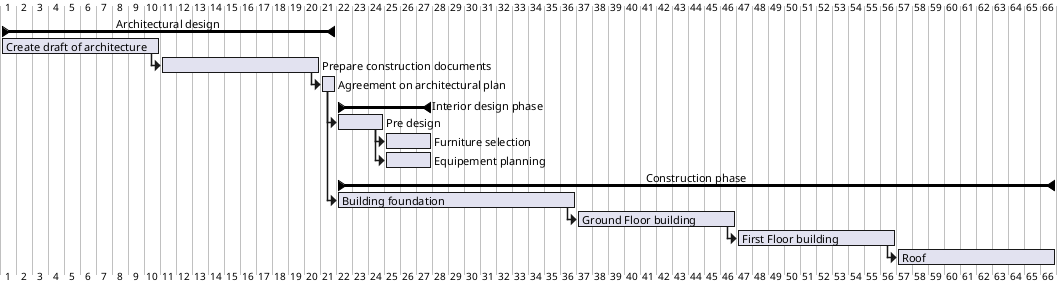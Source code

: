 {
  "sha1": "5e3g07j4n4rxj4y5n8sxt7fyma9a5j1",
  "insertion": {
    "when": "2024-05-30T20:48:20.726Z",
    "url": "https://github.com/plantuml/plantuml/issues/1050",
    "user": "plantuml@gmail.com"
  }
}
@startgantt

group [Architectural design]
[Create draft of architecture] lasts 10 days
then [Prepare construction documents] lasts 10 days
then [Agreement on architectural plan] lasts 1 day
end group


group [Interior design phase]
then [Pre design] lasts 3 days
then [Furniture selection] lasts 3 days
[Equipement planning] lasts 3 days and starts after [Pre design]'s end
end group

group [Construction phase]
[Building foundation] lasts 15 days and starts after [Agreement on architectural plan]'s end
then [Ground Floor building] lasts 10 days
then [First Floor building] lasts 10 days
then [Roof] lasts 10 days
end group

@endgantt
